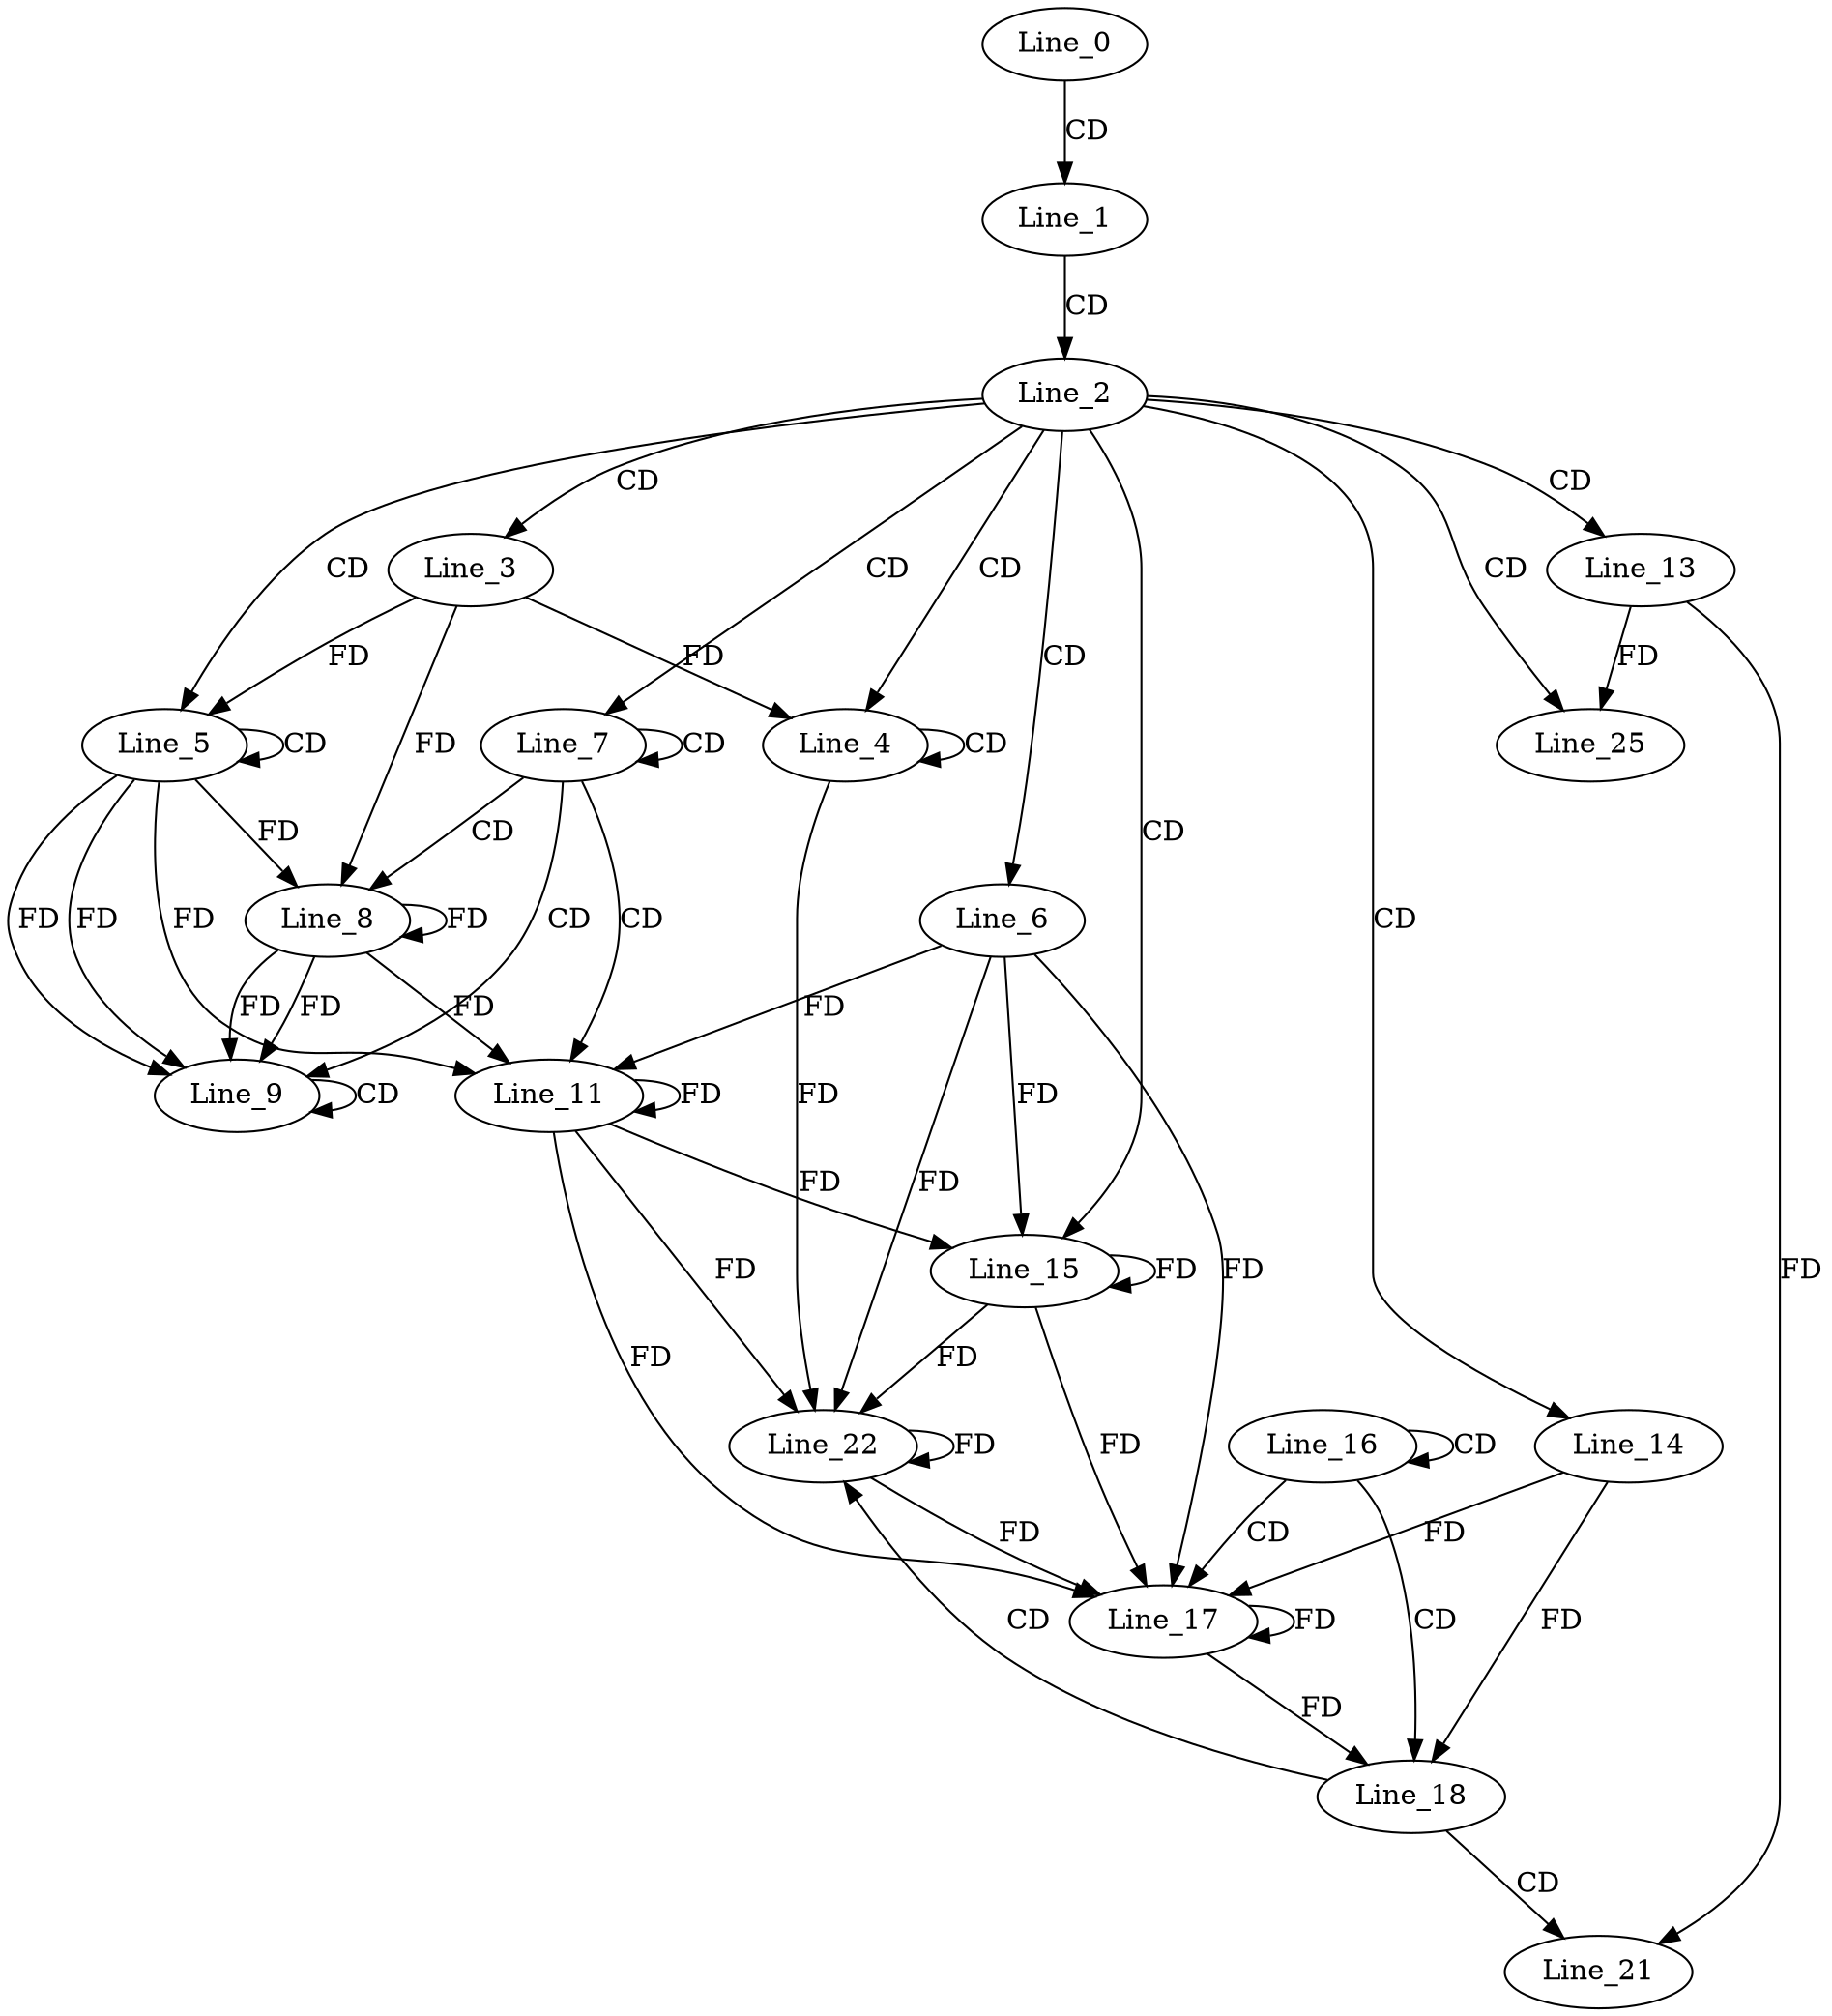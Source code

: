 digraph G {
  Line_0;
  Line_1;
  Line_2;
  Line_3;
  Line_4;
  Line_4;
  Line_5;
  Line_5;
  Line_6;
  Line_7;
  Line_8;
  Line_8;
  Line_9;
  Line_9;
  Line_11;
  Line_13;
  Line_14;
  Line_15;
  Line_15;
  Line_16;
  Line_17;
  Line_17;
  Line_18;
  Line_21;
  Line_22;
  Line_22;
  Line_22;
  Line_25;
  Line_0 -> Line_1 [ label="CD" ];
  Line_1 -> Line_2 [ label="CD" ];
  Line_2 -> Line_3 [ label="CD" ];
  Line_2 -> Line_4 [ label="CD" ];
  Line_4 -> Line_4 [ label="CD" ];
  Line_3 -> Line_4 [ label="FD" ];
  Line_2 -> Line_5 [ label="CD" ];
  Line_5 -> Line_5 [ label="CD" ];
  Line_3 -> Line_5 [ label="FD" ];
  Line_2 -> Line_6 [ label="CD" ];
  Line_2 -> Line_7 [ label="CD" ];
  Line_7 -> Line_7 [ label="CD" ];
  Line_7 -> Line_8 [ label="CD" ];
  Line_8 -> Line_8 [ label="FD" ];
  Line_5 -> Line_8 [ label="FD" ];
  Line_3 -> Line_8 [ label="FD" ];
  Line_7 -> Line_9 [ label="CD" ];
  Line_8 -> Line_9 [ label="FD" ];
  Line_5 -> Line_9 [ label="FD" ];
  Line_9 -> Line_9 [ label="CD" ];
  Line_8 -> Line_9 [ label="FD" ];
  Line_5 -> Line_9 [ label="FD" ];
  Line_7 -> Line_11 [ label="CD" ];
  Line_11 -> Line_11 [ label="FD" ];
  Line_6 -> Line_11 [ label="FD" ];
  Line_8 -> Line_11 [ label="FD" ];
  Line_5 -> Line_11 [ label="FD" ];
  Line_2 -> Line_13 [ label="CD" ];
  Line_2 -> Line_14 [ label="CD" ];
  Line_2 -> Line_15 [ label="CD" ];
  Line_11 -> Line_15 [ label="FD" ];
  Line_6 -> Line_15 [ label="FD" ];
  Line_15 -> Line_15 [ label="FD" ];
  Line_16 -> Line_16 [ label="CD" ];
  Line_16 -> Line_17 [ label="CD" ];
  Line_17 -> Line_17 [ label="FD" ];
  Line_14 -> Line_17 [ label="FD" ];
  Line_11 -> Line_17 [ label="FD" ];
  Line_6 -> Line_17 [ label="FD" ];
  Line_15 -> Line_17 [ label="FD" ];
  Line_16 -> Line_18 [ label="CD" ];
  Line_17 -> Line_18 [ label="FD" ];
  Line_14 -> Line_18 [ label="FD" ];
  Line_18 -> Line_21 [ label="CD" ];
  Line_13 -> Line_21 [ label="FD" ];
  Line_18 -> Line_22 [ label="CD" ];
  Line_22 -> Line_22 [ label="FD" ];
  Line_11 -> Line_22 [ label="FD" ];
  Line_6 -> Line_22 [ label="FD" ];
  Line_15 -> Line_22 [ label="FD" ];
  Line_4 -> Line_22 [ label="FD" ];
  Line_2 -> Line_25 [ label="CD" ];
  Line_13 -> Line_25 [ label="FD" ];
  Line_22 -> Line_17 [ label="FD" ];
}
